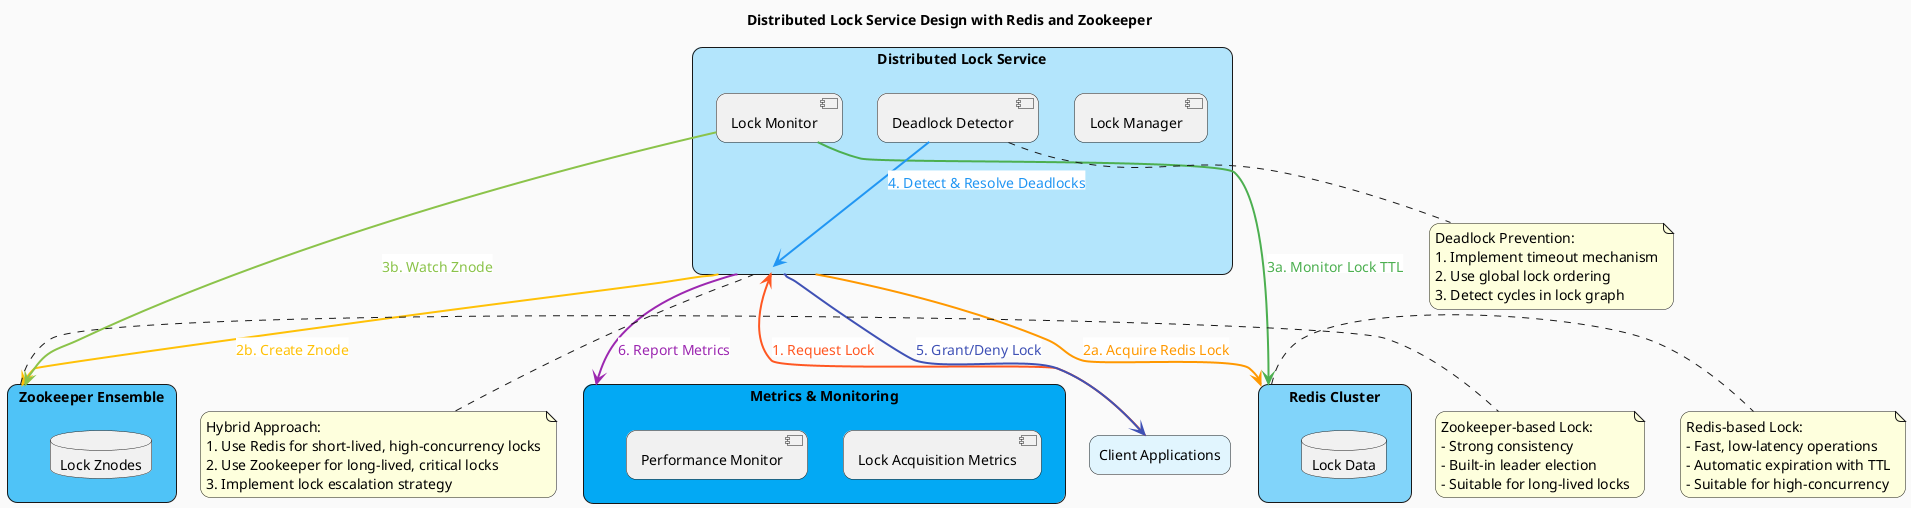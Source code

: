 @startuml Distributed Lock Service Design

!define RECTANGLE class
!define STORAGE database

skinparam backgroundColor #FAFAFA
skinparam handwritten false
skinparam defaultFontName Arial
skinparam defaultFontSize 14
skinparam roundcorner 20
skinparam shadowing false

title Distributed Lock Service Design with Redis and Zookeeper

rectangle "Client Applications" as ClientApps #E1F5FE

rectangle "Distributed Lock Service" as LockService #B3E5FC {
    component "Lock Manager" as LockManager
    component "Lock Monitor" as LockMonitor
    component "Deadlock Detector" as DeadlockDetector
}

rectangle "Redis Cluster" as RedisCluster #81D4FA {
    STORAGE "Lock Data" as RedisLockData
}

rectangle "Zookeeper Ensemble" as ZookeeperEnsemble #4FC3F7 {
    STORAGE "Lock Znodes" as ZKLockData
}

rectangle "Metrics & Monitoring" as Monitoring #03A9F4 {
    component "Lock Acquisition Metrics" as LockMetrics
    component "Performance Monitor" as PerfMonitor
}

ClientApps -[#FF5722,thickness=2]-> LockService : <back:#FFFFFF><color:#FF5722>1. Request Lock</color></back>
LockService -[#FF9800,thickness=2]-> RedisCluster : <back:#FFFFFF><color:#FF9800>2a. Acquire Redis Lock</color></back>
LockService -[#FFC107,thickness=2]-> ZookeeperEnsemble : <back:#FFFFFF><color:#FFC107>2b. Create Znode</color></back>
LockMonitor -[#4CAF50,thickness=2]-> RedisCluster : <back:#FFFFFF><color:#4CAF50>3a. Monitor Lock TTL</color></back>
LockMonitor -[#8BC34A,thickness=2]-> ZookeeperEnsemble : <back:#FFFFFF><color:#8BC34A>3b. Watch Znode</color></back>
DeadlockDetector -[#2196F3,thickness=2]-> LockService : <back:#FFFFFF><color:#2196F3>4. Detect & Resolve Deadlocks</color></back>
LockService -[#3F51B5,thickness=2]-> ClientApps : <back:#FFFFFF><color:#3F51B5>5. Grant/Deny Lock</color></back>
LockService -[#9C27B0,thickness=2]-> Monitoring : <back:#FFFFFF><color:#9C27B0>6. Report Metrics</color></back>

note right of RedisCluster
  Redis-based Lock:
  - Fast, low-latency operations
  - Automatic expiration with TTL
  - Suitable for high-concurrency
end note

note right of ZookeeperEnsemble
  Zookeeper-based Lock:
  - Strong consistency
  - Built-in leader election
  - Suitable for long-lived locks
end note

note bottom of LockService
  Hybrid Approach:
  1. Use Redis for short-lived, high-concurrency locks
  2. Use Zookeeper for long-lived, critical locks
  3. Implement lock escalation strategy
end note

note bottom of DeadlockDetector
  Deadlock Prevention:
  1. Implement timeout mechanism
  2. Use global lock ordering
  3. Detect cycles in lock graph
end note

@enduml


